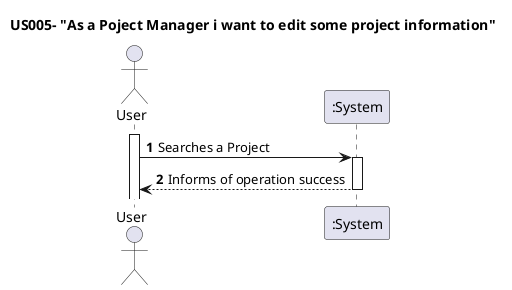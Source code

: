 @startuml
'https://plantuml.com/sequence-diagram

title US005- "As a Poject Manager i want to edit some project information"

autoactivate on
autonumber

actor "User" as User
participant ":System" as System

activate User

User -> System: Searches a Project
System --> User: Informs of operation success

@enduml